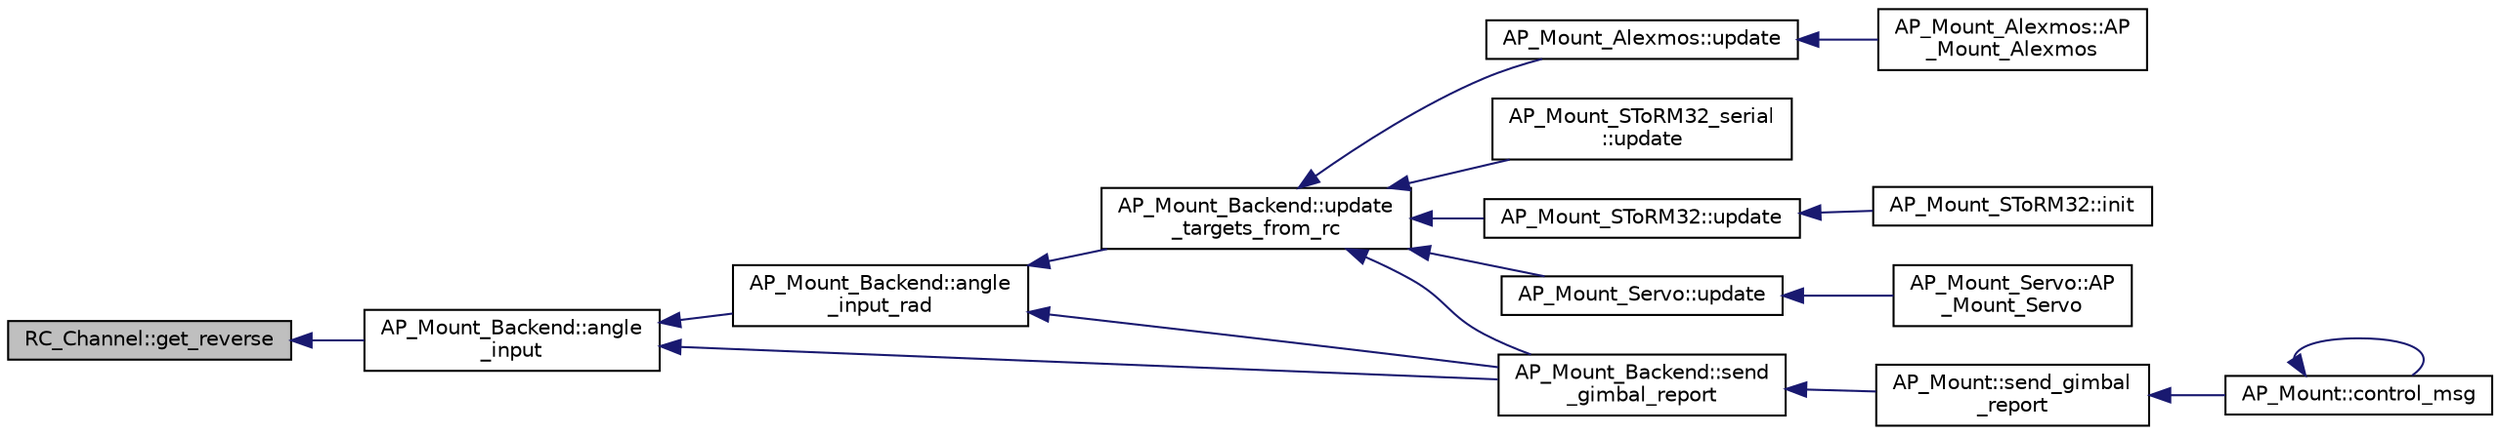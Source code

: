 digraph "RC_Channel::get_reverse"
{
 // INTERACTIVE_SVG=YES
  edge [fontname="Helvetica",fontsize="10",labelfontname="Helvetica",labelfontsize="10"];
  node [fontname="Helvetica",fontsize="10",shape=record];
  rankdir="LR";
  Node1 [label="RC_Channel::get_reverse",height=0.2,width=0.4,color="black", fillcolor="grey75", style="filled", fontcolor="black"];
  Node1 -> Node2 [dir="back",color="midnightblue",fontsize="10",style="solid",fontname="Helvetica"];
  Node2 [label="AP_Mount_Backend::angle\l_input",height=0.2,width=0.4,color="black", fillcolor="white", style="filled",URL="$classAP__Mount__Backend.html#aca1f2d5e9e859d8458772006a5e9a178"];
  Node2 -> Node3 [dir="back",color="midnightblue",fontsize="10",style="solid",fontname="Helvetica"];
  Node3 [label="AP_Mount_Backend::angle\l_input_rad",height=0.2,width=0.4,color="black", fillcolor="white", style="filled",URL="$classAP__Mount__Backend.html#a7cbf9f6695f80998e1cc39b9a3a5a0ae"];
  Node3 -> Node4 [dir="back",color="midnightblue",fontsize="10",style="solid",fontname="Helvetica"];
  Node4 [label="AP_Mount_Backend::send\l_gimbal_report",height=0.2,width=0.4,color="black", fillcolor="white", style="filled",URL="$classAP__Mount__Backend.html#a19ece637981745522a93411a83f0d62d"];
  Node4 -> Node5 [dir="back",color="midnightblue",fontsize="10",style="solid",fontname="Helvetica"];
  Node5 [label="AP_Mount::send_gimbal\l_report",height=0.2,width=0.4,color="black", fillcolor="white", style="filled",URL="$classAP__Mount.html#af8f376cbf1c77af36fc4603921c5bb7a"];
  Node5 -> Node6 [dir="back",color="midnightblue",fontsize="10",style="solid",fontname="Helvetica"];
  Node6 [label="AP_Mount::control_msg",height=0.2,width=0.4,color="black", fillcolor="white", style="filled",URL="$classAP__Mount.html#a69361c882e0eecd4bce27a2975a48af3"];
  Node6 -> Node6 [dir="back",color="midnightblue",fontsize="10",style="solid",fontname="Helvetica"];
  Node3 -> Node7 [dir="back",color="midnightblue",fontsize="10",style="solid",fontname="Helvetica"];
  Node7 [label="AP_Mount_Backend::update\l_targets_from_rc",height=0.2,width=0.4,color="black", fillcolor="white", style="filled",URL="$classAP__Mount__Backend.html#ab4be0d28626c019ba59dc179f728c9c9"];
  Node7 -> Node4 [dir="back",color="midnightblue",fontsize="10",style="solid",fontname="Helvetica"];
  Node7 -> Node8 [dir="back",color="midnightblue",fontsize="10",style="solid",fontname="Helvetica"];
  Node8 [label="AP_Mount_SToRM32_serial\l::update",height=0.2,width=0.4,color="black", fillcolor="white", style="filled",URL="$classAP__Mount__SToRM32__serial.html#a0e8996b1bfa413cf9fbaef55e5bb0fb4"];
  Node7 -> Node9 [dir="back",color="midnightblue",fontsize="10",style="solid",fontname="Helvetica"];
  Node9 [label="AP_Mount_SToRM32::update",height=0.2,width=0.4,color="black", fillcolor="white", style="filled",URL="$classAP__Mount__SToRM32.html#ace0a2b82782d8c587ed2ae17fc123e99"];
  Node9 -> Node10 [dir="back",color="midnightblue",fontsize="10",style="solid",fontname="Helvetica"];
  Node10 [label="AP_Mount_SToRM32::init",height=0.2,width=0.4,color="black", fillcolor="white", style="filled",URL="$classAP__Mount__SToRM32.html#a3dadf2d9c2d3ba5151169641b8c25dfd"];
  Node7 -> Node11 [dir="back",color="midnightblue",fontsize="10",style="solid",fontname="Helvetica"];
  Node11 [label="AP_Mount_Servo::update",height=0.2,width=0.4,color="black", fillcolor="white", style="filled",URL="$classAP__Mount__Servo.html#a8f4caa1ed68b0062d25e60c42b333995"];
  Node11 -> Node12 [dir="back",color="midnightblue",fontsize="10",style="solid",fontname="Helvetica"];
  Node12 [label="AP_Mount_Servo::AP\l_Mount_Servo",height=0.2,width=0.4,color="black", fillcolor="white", style="filled",URL="$classAP__Mount__Servo.html#acb4dd349df7e7697f302a617bd047a47"];
  Node7 -> Node13 [dir="back",color="midnightblue",fontsize="10",style="solid",fontname="Helvetica"];
  Node13 [label="AP_Mount_Alexmos::update",height=0.2,width=0.4,color="black", fillcolor="white", style="filled",URL="$classAP__Mount__Alexmos.html#ad6fa0fd652a1401e0c9d791ad9399b67"];
  Node13 -> Node14 [dir="back",color="midnightblue",fontsize="10",style="solid",fontname="Helvetica"];
  Node14 [label="AP_Mount_Alexmos::AP\l_Mount_Alexmos",height=0.2,width=0.4,color="black", fillcolor="white", style="filled",URL="$classAP__Mount__Alexmos.html#a7fe48614086de3bbb4e933b2a3ddb2fa"];
  Node2 -> Node4 [dir="back",color="midnightblue",fontsize="10",style="solid",fontname="Helvetica"];
}
